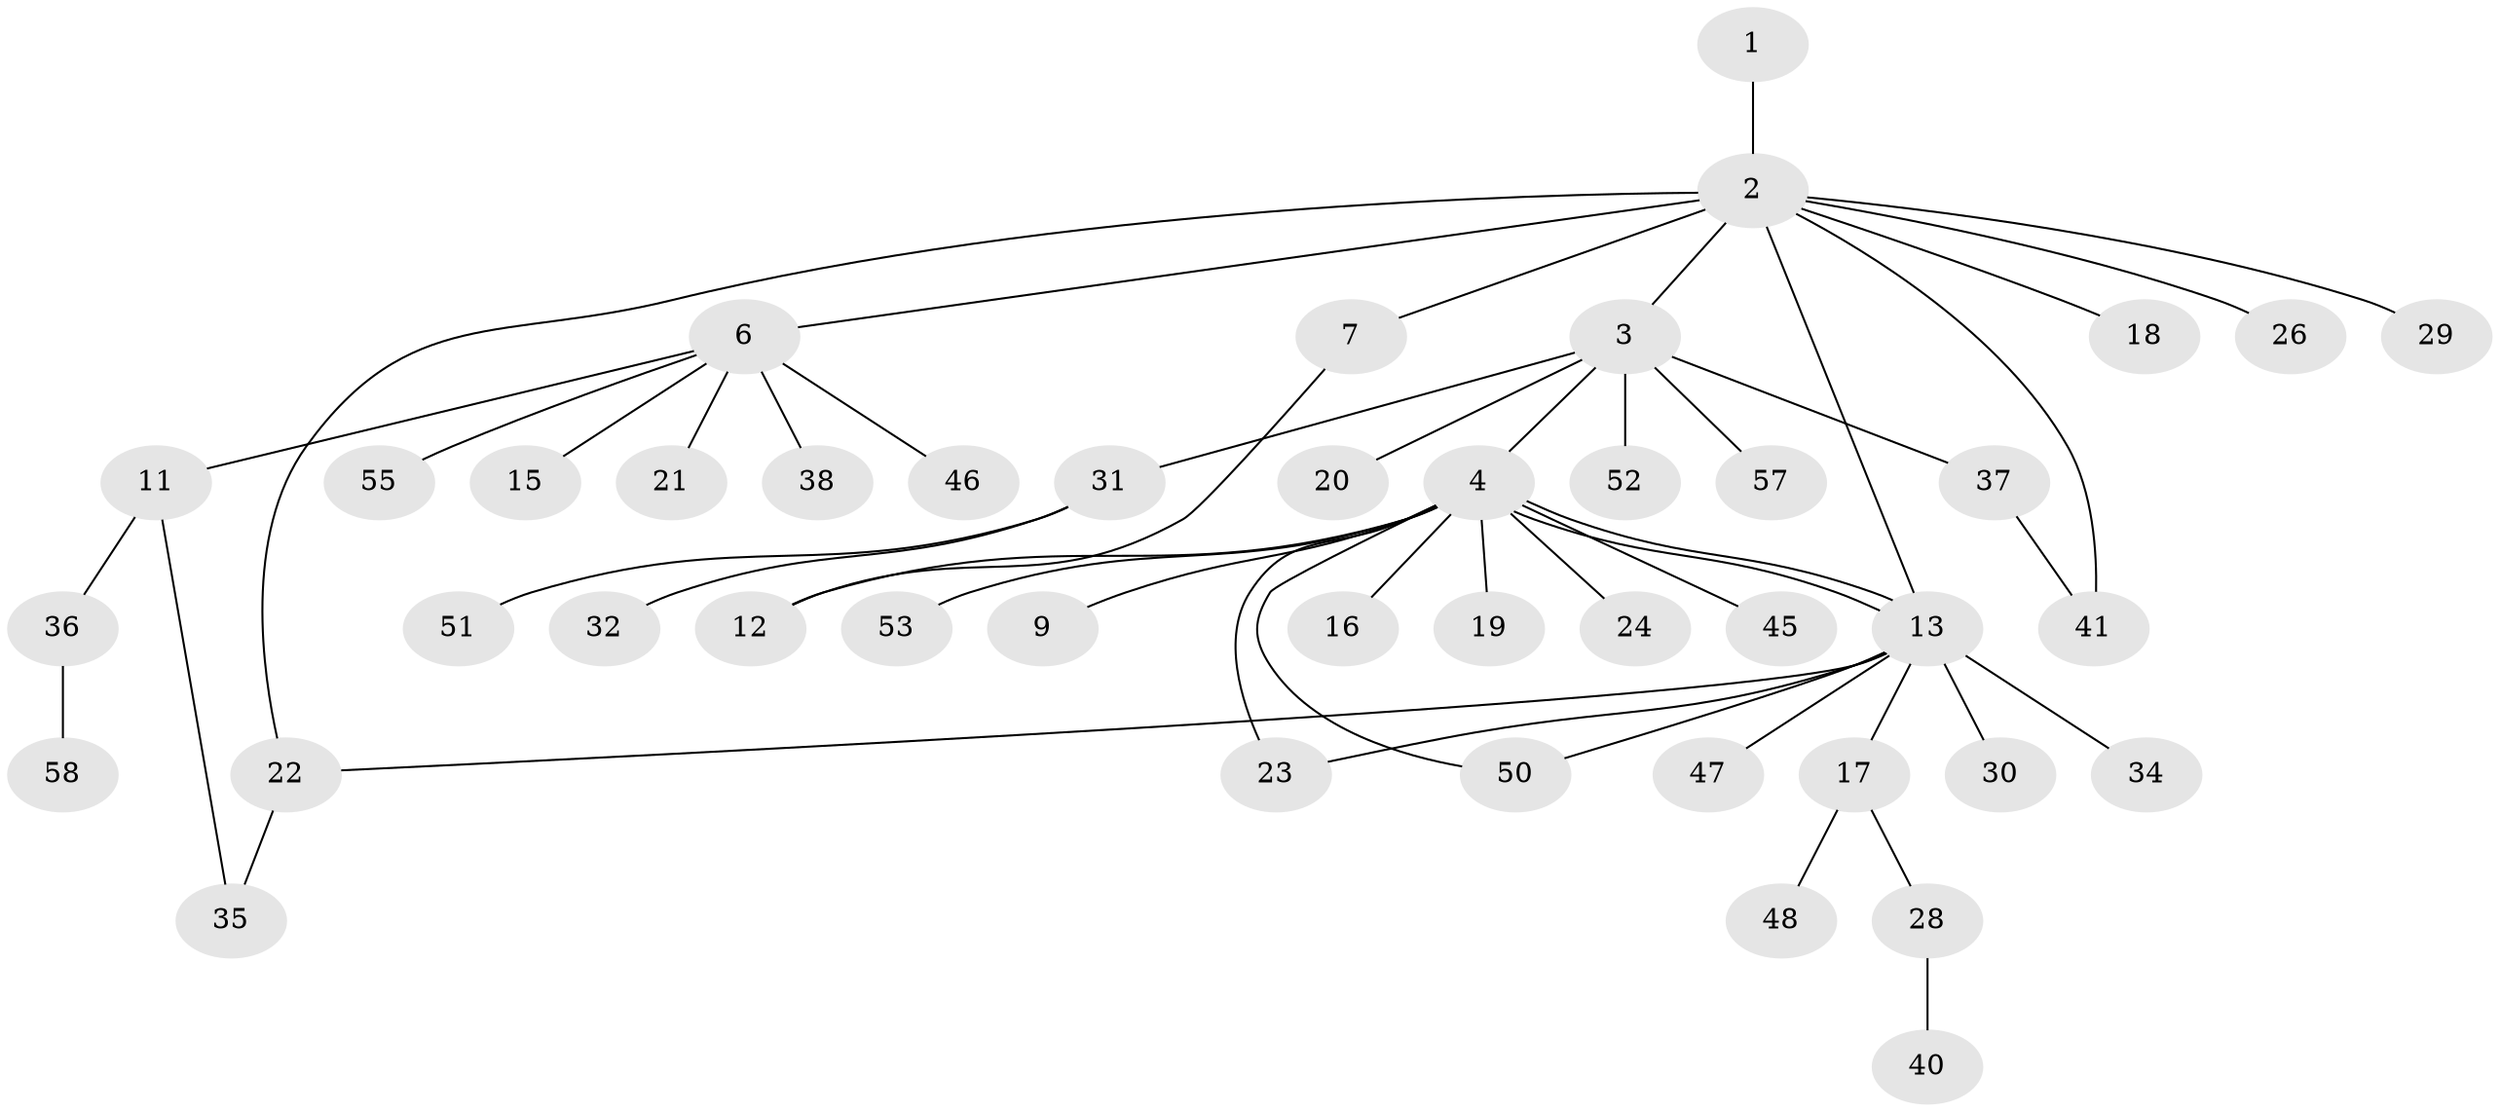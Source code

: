 // Generated by graph-tools (version 1.1) at 2025/23/03/03/25 07:23:52]
// undirected, 44 vertices, 51 edges
graph export_dot {
graph [start="1"]
  node [color=gray90,style=filled];
  1;
  2 [super="+8"];
  3 [super="+5"];
  4 [super="+14"];
  6 [super="+33"];
  7 [super="+10"];
  9;
  11 [super="+43"];
  12 [super="+39"];
  13 [super="+25"];
  15;
  16;
  17 [super="+56"];
  18;
  19;
  20;
  21;
  22 [super="+59"];
  23;
  24 [super="+27"];
  26;
  28;
  29;
  30;
  31 [super="+44"];
  32;
  34;
  35;
  36 [super="+42"];
  37 [super="+49"];
  38;
  40;
  41;
  45;
  46;
  47;
  48;
  50 [super="+60"];
  51;
  52 [super="+54"];
  53;
  55;
  57;
  58;
  1 -- 2;
  2 -- 3;
  2 -- 6 [weight=2];
  2 -- 7;
  2 -- 13;
  2 -- 18;
  2 -- 26;
  2 -- 29;
  2 -- 41;
  2 -- 22;
  3 -- 4;
  3 -- 20;
  3 -- 31;
  3 -- 37;
  3 -- 52;
  3 -- 57;
  4 -- 9;
  4 -- 12;
  4 -- 13 [weight=2];
  4 -- 13;
  4 -- 16;
  4 -- 19;
  4 -- 24 [weight=2];
  4 -- 53;
  4 -- 50;
  4 -- 45;
  4 -- 23;
  6 -- 11;
  6 -- 15;
  6 -- 21;
  6 -- 38;
  6 -- 46;
  6 -- 55;
  7 -- 12;
  11 -- 35;
  11 -- 36;
  13 -- 17;
  13 -- 22;
  13 -- 23;
  13 -- 30;
  13 -- 34;
  13 -- 47;
  13 -- 50;
  17 -- 28;
  17 -- 48;
  22 -- 35;
  28 -- 40;
  31 -- 32;
  31 -- 51;
  36 -- 58;
  37 -- 41;
}
